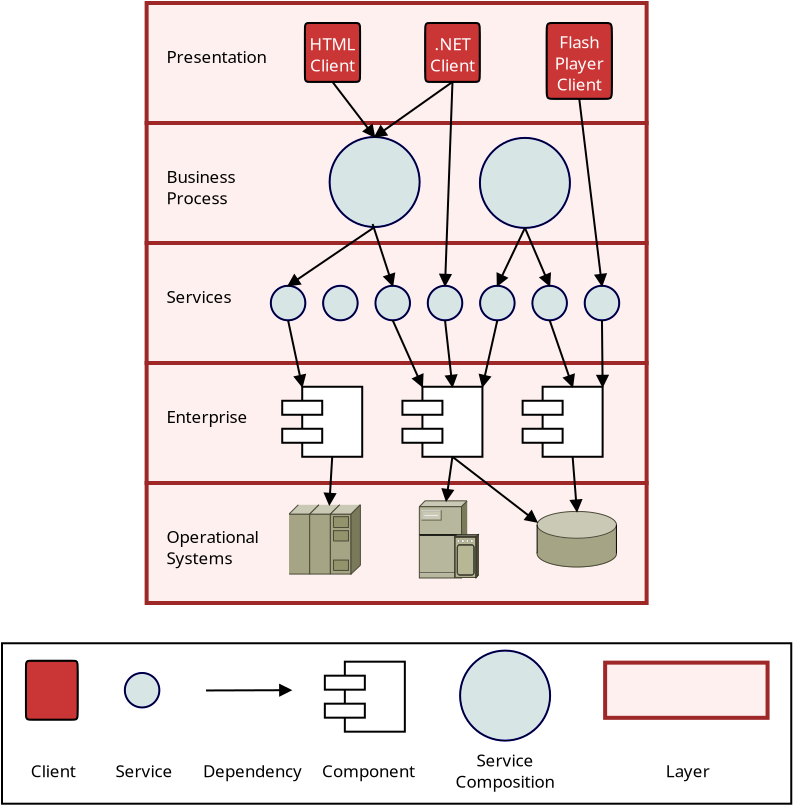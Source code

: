 <?xml version="1.0" encoding="UTF-8"?>
<dia:diagram xmlns:dia="http://www.lysator.liu.se/~alla/dia/">
  <dia:layer name="Φόντος" visible="true" active="true">
    <dia:group>
      <dia:object type="UML - Component" version="0" id="O0">
        <dia:attribute name="obj_pos">
          <dia:point val="12.565,34.934"/>
        </dia:attribute>
        <dia:attribute name="obj_bb">
          <dia:rectangle val="12.515,34.884;16.615,38.484"/>
        </dia:attribute>
        <dia:attribute name="meta">
          <dia:composite type="dict"/>
        </dia:attribute>
        <dia:attribute name="elem_corner">
          <dia:point val="12.565,34.934"/>
        </dia:attribute>
        <dia:attribute name="elem_width">
          <dia:real val="4"/>
        </dia:attribute>
        <dia:attribute name="elem_height">
          <dia:real val="3.5"/>
        </dia:attribute>
        <dia:attribute name="line_colour">
          <dia:color val="#000000"/>
        </dia:attribute>
        <dia:attribute name="fill_colour">
          <dia:color val="#ffffff"/>
        </dia:attribute>
        <dia:attribute name="stereotype">
          <dia:string>##</dia:string>
        </dia:attribute>
        <dia:attribute name="text">
          <dia:composite type="text">
            <dia:attribute name="string">
              <dia:string>##</dia:string>
            </dia:attribute>
            <dia:attribute name="font">
              <dia:font family="sans" style="0" name="Helvetica"/>
            </dia:attribute>
            <dia:attribute name="height">
              <dia:real val="0.8"/>
            </dia:attribute>
            <dia:attribute name="pos">
              <dia:point val="14.965,36.274"/>
            </dia:attribute>
            <dia:attribute name="color">
              <dia:color val="#000000"/>
            </dia:attribute>
            <dia:attribute name="alignment">
              <dia:enum val="0"/>
            </dia:attribute>
          </dia:composite>
        </dia:attribute>
      </dia:object>
      <dia:object type="Standard - Text" version="1" id="O1">
        <dia:attribute name="obj_pos">
          <dia:point val="12.424,40.706"/>
        </dia:attribute>
        <dia:attribute name="obj_bb">
          <dia:rectangle val="12.424,39.858;16.706,40.881"/>
        </dia:attribute>
        <dia:attribute name="text">
          <dia:composite type="text">
            <dia:attribute name="string">
              <dia:string>#Component#</dia:string>
            </dia:attribute>
            <dia:attribute name="font">
              <dia:font family="sans" style="0" name="Helvetica"/>
            </dia:attribute>
            <dia:attribute name="height">
              <dia:real val="1.058"/>
            </dia:attribute>
            <dia:attribute name="pos">
              <dia:point val="12.424,40.706"/>
            </dia:attribute>
            <dia:attribute name="color">
              <dia:color val="#000000"/>
            </dia:attribute>
            <dia:attribute name="alignment">
              <dia:enum val="0"/>
            </dia:attribute>
          </dia:composite>
        </dia:attribute>
        <dia:attribute name="valign">
          <dia:enum val="3"/>
        </dia:attribute>
      </dia:object>
      <dia:object type="BPMN - Task" version="1" id="O2">
        <dia:attribute name="obj_pos">
          <dia:point val="-2.38,34.888"/>
        </dia:attribute>
        <dia:attribute name="obj_bb">
          <dia:rectangle val="-2.43,34.838;0.256,37.884"/>
        </dia:attribute>
        <dia:attribute name="meta">
          <dia:composite type="dict"/>
        </dia:attribute>
        <dia:attribute name="elem_corner">
          <dia:point val="-2.38,34.888"/>
        </dia:attribute>
        <dia:attribute name="elem_width">
          <dia:real val="2.586"/>
        </dia:attribute>
        <dia:attribute name="elem_height">
          <dia:real val="2.945"/>
        </dia:attribute>
        <dia:attribute name="line_width">
          <dia:real val="0.1"/>
        </dia:attribute>
        <dia:attribute name="line_colour">
          <dia:color val="#000000"/>
        </dia:attribute>
        <dia:attribute name="fill_colour">
          <dia:color val="#ca3535"/>
        </dia:attribute>
        <dia:attribute name="show_background">
          <dia:boolean val="true"/>
        </dia:attribute>
        <dia:attribute name="line_style">
          <dia:enum val="0"/>
          <dia:real val="1"/>
        </dia:attribute>
        <dia:attribute name="padding">
          <dia:real val="0.1"/>
        </dia:attribute>
        <dia:attribute name="text">
          <dia:composite type="text">
            <dia:attribute name="string">
              <dia:string>##</dia:string>
            </dia:attribute>
            <dia:attribute name="font">
              <dia:font family="sans" style="0" name="Helvetica"/>
            </dia:attribute>
            <dia:attribute name="height">
              <dia:real val="1.058"/>
            </dia:attribute>
            <dia:attribute name="pos">
              <dia:point val="-1.087,36.692"/>
            </dia:attribute>
            <dia:attribute name="color">
              <dia:color val="#ffffff"/>
            </dia:attribute>
            <dia:attribute name="alignment">
              <dia:enum val="1"/>
            </dia:attribute>
          </dia:composite>
        </dia:attribute>
        <dia:attribute name="flip_horizontal">
          <dia:boolean val="false"/>
        </dia:attribute>
        <dia:attribute name="flip_vertical">
          <dia:boolean val="false"/>
        </dia:attribute>
        <dia:attribute name="subscale">
          <dia:real val="1"/>
        </dia:attribute>
      </dia:object>
      <dia:object type="Standard - Text" version="1" id="O3">
        <dia:attribute name="obj_pos">
          <dia:point val="-2.135,40.706"/>
        </dia:attribute>
        <dia:attribute name="obj_bb">
          <dia:rectangle val="-2.135,39.858;-0.04,40.881"/>
        </dia:attribute>
        <dia:attribute name="text">
          <dia:composite type="text">
            <dia:attribute name="string">
              <dia:string>#Client#</dia:string>
            </dia:attribute>
            <dia:attribute name="font">
              <dia:font family="sans" style="0" name="Helvetica"/>
            </dia:attribute>
            <dia:attribute name="height">
              <dia:real val="1.058"/>
            </dia:attribute>
            <dia:attribute name="pos">
              <dia:point val="-2.135,40.706"/>
            </dia:attribute>
            <dia:attribute name="color">
              <dia:color val="#000000"/>
            </dia:attribute>
            <dia:attribute name="alignment">
              <dia:enum val="0"/>
            </dia:attribute>
          </dia:composite>
        </dia:attribute>
        <dia:attribute name="valign">
          <dia:enum val="3"/>
        </dia:attribute>
      </dia:object>
      <dia:object type="BPMN - Start-Event" version="1" id="O4">
        <dia:attribute name="obj_pos">
          <dia:point val="2.566,35.498"/>
        </dia:attribute>
        <dia:attribute name="obj_bb">
          <dia:rectangle val="2.516,35.448;4.341,37.273"/>
        </dia:attribute>
        <dia:attribute name="meta">
          <dia:composite type="dict"/>
        </dia:attribute>
        <dia:attribute name="elem_corner">
          <dia:point val="2.566,35.498"/>
        </dia:attribute>
        <dia:attribute name="elem_width">
          <dia:real val="1.725"/>
        </dia:attribute>
        <dia:attribute name="elem_height">
          <dia:real val="1.725"/>
        </dia:attribute>
        <dia:attribute name="line_width">
          <dia:real val="0.1"/>
        </dia:attribute>
        <dia:attribute name="line_colour">
          <dia:color val="#000099"/>
        </dia:attribute>
        <dia:attribute name="fill_colour">
          <dia:color val="#d8e5e5"/>
        </dia:attribute>
        <dia:attribute name="show_background">
          <dia:boolean val="true"/>
        </dia:attribute>
        <dia:attribute name="line_style">
          <dia:enum val="0"/>
          <dia:real val="1"/>
        </dia:attribute>
        <dia:attribute name="flip_horizontal">
          <dia:boolean val="false"/>
        </dia:attribute>
        <dia:attribute name="flip_vertical">
          <dia:boolean val="false"/>
        </dia:attribute>
        <dia:attribute name="subscale">
          <dia:real val="1"/>
        </dia:attribute>
      </dia:object>
      <dia:object type="Standard - Text" version="1" id="O5">
        <dia:attribute name="obj_pos">
          <dia:point val="2.092,40.706"/>
        </dia:attribute>
        <dia:attribute name="obj_bb">
          <dia:rectangle val="2.092,39.858;4.764,40.881"/>
        </dia:attribute>
        <dia:attribute name="text">
          <dia:composite type="text">
            <dia:attribute name="string">
              <dia:string>#Service#</dia:string>
            </dia:attribute>
            <dia:attribute name="font">
              <dia:font family="sans" style="0" name="Helvetica"/>
            </dia:attribute>
            <dia:attribute name="height">
              <dia:real val="1.058"/>
            </dia:attribute>
            <dia:attribute name="pos">
              <dia:point val="2.092,40.706"/>
            </dia:attribute>
            <dia:attribute name="color">
              <dia:color val="#000000"/>
            </dia:attribute>
            <dia:attribute name="alignment">
              <dia:enum val="0"/>
            </dia:attribute>
          </dia:composite>
        </dia:attribute>
        <dia:attribute name="valign">
          <dia:enum val="3"/>
        </dia:attribute>
      </dia:object>
      <dia:object type="Standard - Line" version="0" id="O6">
        <dia:attribute name="obj_pos">
          <dia:point val="6.625,36.373"/>
        </dia:attribute>
        <dia:attribute name="obj_bb">
          <dia:rectangle val="6.575,36.03;10.99,36.692"/>
        </dia:attribute>
        <dia:attribute name="conn_endpoints">
          <dia:point val="6.625,36.373"/>
          <dia:point val="10.879,36.359"/>
        </dia:attribute>
        <dia:attribute name="numcp">
          <dia:int val="1"/>
        </dia:attribute>
        <dia:attribute name="end_arrow">
          <dia:enum val="3"/>
        </dia:attribute>
        <dia:attribute name="end_arrow_length">
          <dia:real val="0.5"/>
        </dia:attribute>
        <dia:attribute name="end_arrow_width">
          <dia:real val="0.5"/>
        </dia:attribute>
      </dia:object>
      <dia:object type="Standard - Text" version="1" id="O7">
        <dia:attribute name="obj_pos">
          <dia:point val="6.469,40.706"/>
        </dia:attribute>
        <dia:attribute name="obj_bb">
          <dia:rectangle val="6.469,39.858;11.071,40.881"/>
        </dia:attribute>
        <dia:attribute name="text">
          <dia:composite type="text">
            <dia:attribute name="string">
              <dia:string>#Dependency#</dia:string>
            </dia:attribute>
            <dia:attribute name="font">
              <dia:font family="sans" style="0" name="Helvetica"/>
            </dia:attribute>
            <dia:attribute name="height">
              <dia:real val="1.058"/>
            </dia:attribute>
            <dia:attribute name="pos">
              <dia:point val="6.469,40.706"/>
            </dia:attribute>
            <dia:attribute name="color">
              <dia:color val="#000000"/>
            </dia:attribute>
            <dia:attribute name="alignment">
              <dia:enum val="0"/>
            </dia:attribute>
          </dia:composite>
        </dia:attribute>
        <dia:attribute name="valign">
          <dia:enum val="3"/>
        </dia:attribute>
      </dia:object>
      <dia:object type="Standard - Box" version="0" id="O8">
        <dia:attribute name="obj_pos">
          <dia:point val="26.58,34.982"/>
        </dia:attribute>
        <dia:attribute name="obj_bb">
          <dia:rectangle val="26.48,34.882;34.801,37.84"/>
        </dia:attribute>
        <dia:attribute name="elem_corner">
          <dia:point val="26.58,34.982"/>
        </dia:attribute>
        <dia:attribute name="elem_width">
          <dia:real val="8.121"/>
        </dia:attribute>
        <dia:attribute name="elem_height">
          <dia:real val="2.759"/>
        </dia:attribute>
        <dia:attribute name="border_width">
          <dia:real val="0.2"/>
        </dia:attribute>
        <dia:attribute name="border_color">
          <dia:color val="#9e2727"/>
        </dia:attribute>
        <dia:attribute name="inner_color">
          <dia:color val="#fff0f0"/>
        </dia:attribute>
        <dia:attribute name="show_background">
          <dia:boolean val="true"/>
        </dia:attribute>
      </dia:object>
      <dia:object type="Standard - Text" version="1" id="O9">
        <dia:attribute name="obj_pos">
          <dia:point val="29.608,40.706"/>
        </dia:attribute>
        <dia:attribute name="obj_bb">
          <dia:rectangle val="29.608,39.858;31.648,40.881"/>
        </dia:attribute>
        <dia:attribute name="text">
          <dia:composite type="text">
            <dia:attribute name="string">
              <dia:string>#Layer#</dia:string>
            </dia:attribute>
            <dia:attribute name="font">
              <dia:font family="sans" style="0" name="Helvetica"/>
            </dia:attribute>
            <dia:attribute name="height">
              <dia:real val="1.058"/>
            </dia:attribute>
            <dia:attribute name="pos">
              <dia:point val="29.608,40.706"/>
            </dia:attribute>
            <dia:attribute name="color">
              <dia:color val="#000000"/>
            </dia:attribute>
            <dia:attribute name="alignment">
              <dia:enum val="0"/>
            </dia:attribute>
          </dia:composite>
        </dia:attribute>
        <dia:attribute name="valign">
          <dia:enum val="3"/>
        </dia:attribute>
      </dia:object>
      <dia:object type="BPMN - Start-Event" version="1" id="O10">
        <dia:attribute name="obj_pos">
          <dia:point val="19.328,34.38"/>
        </dia:attribute>
        <dia:attribute name="obj_bb">
          <dia:rectangle val="19.278,34.33;23.878,38.93"/>
        </dia:attribute>
        <dia:attribute name="meta">
          <dia:composite type="dict"/>
        </dia:attribute>
        <dia:attribute name="elem_corner">
          <dia:point val="19.328,34.38"/>
        </dia:attribute>
        <dia:attribute name="elem_width">
          <dia:real val="4.5"/>
        </dia:attribute>
        <dia:attribute name="elem_height">
          <dia:real val="4.5"/>
        </dia:attribute>
        <dia:attribute name="line_width">
          <dia:real val="0.1"/>
        </dia:attribute>
        <dia:attribute name="line_colour">
          <dia:color val="#000099"/>
        </dia:attribute>
        <dia:attribute name="fill_colour">
          <dia:color val="#d8e5e5"/>
        </dia:attribute>
        <dia:attribute name="show_background">
          <dia:boolean val="true"/>
        </dia:attribute>
        <dia:attribute name="line_style">
          <dia:enum val="0"/>
          <dia:real val="1"/>
        </dia:attribute>
        <dia:attribute name="flip_horizontal">
          <dia:boolean val="false"/>
        </dia:attribute>
        <dia:attribute name="flip_vertical">
          <dia:boolean val="false"/>
        </dia:attribute>
        <dia:attribute name="subscale">
          <dia:real val="1"/>
        </dia:attribute>
      </dia:object>
      <dia:object type="Standard - Text" version="1" id="O11">
        <dia:attribute name="obj_pos">
          <dia:point val="21.578,40.176"/>
        </dia:attribute>
        <dia:attribute name="obj_bb">
          <dia:rectangle val="19.284,39.329;23.871,41.41"/>
        </dia:attribute>
        <dia:attribute name="text">
          <dia:composite type="text">
            <dia:attribute name="string">
              <dia:string>#Service
Composition#</dia:string>
            </dia:attribute>
            <dia:attribute name="font">
              <dia:font family="sans" style="0" name="Helvetica"/>
            </dia:attribute>
            <dia:attribute name="height">
              <dia:real val="1.058"/>
            </dia:attribute>
            <dia:attribute name="pos">
              <dia:point val="21.578,40.176"/>
            </dia:attribute>
            <dia:attribute name="color">
              <dia:color val="#000000"/>
            </dia:attribute>
            <dia:attribute name="alignment">
              <dia:enum val="1"/>
            </dia:attribute>
          </dia:composite>
        </dia:attribute>
        <dia:attribute name="valign">
          <dia:enum val="3"/>
        </dia:attribute>
      </dia:object>
      <dia:object type="Standard - Box" version="0" id="O12">
        <dia:attribute name="obj_pos">
          <dia:point val="-3.577,34.013"/>
        </dia:attribute>
        <dia:attribute name="obj_bb">
          <dia:rectangle val="-3.627,33.962;35.935,42.084"/>
        </dia:attribute>
        <dia:attribute name="elem_corner">
          <dia:point val="-3.577,34.013"/>
        </dia:attribute>
        <dia:attribute name="elem_width">
          <dia:real val="39.463"/>
        </dia:attribute>
        <dia:attribute name="elem_height">
          <dia:real val="8.022"/>
        </dia:attribute>
        <dia:attribute name="border_width">
          <dia:real val="0.1"/>
        </dia:attribute>
        <dia:attribute name="show_background">
          <dia:boolean val="false"/>
        </dia:attribute>
      </dia:object>
    </dia:group>
    <dia:group>
      <dia:object type="Standard - Box" version="0" id="O13">
        <dia:attribute name="obj_pos">
          <dia:point val="3.654,14"/>
        </dia:attribute>
        <dia:attribute name="obj_bb">
          <dia:rectangle val="3.554,13.9;28.754,20.1"/>
        </dia:attribute>
        <dia:attribute name="elem_corner">
          <dia:point val="3.654,14"/>
        </dia:attribute>
        <dia:attribute name="elem_width">
          <dia:real val="25"/>
        </dia:attribute>
        <dia:attribute name="elem_height">
          <dia:real val="6"/>
        </dia:attribute>
        <dia:attribute name="border_width">
          <dia:real val="0.2"/>
        </dia:attribute>
        <dia:attribute name="border_color">
          <dia:color val="#9e2727"/>
        </dia:attribute>
        <dia:attribute name="inner_color">
          <dia:color val="#fff0f0"/>
        </dia:attribute>
        <dia:attribute name="show_background">
          <dia:boolean val="true"/>
        </dia:attribute>
      </dia:object>
      <dia:object type="Standard - Box" version="0" id="O14">
        <dia:attribute name="obj_pos">
          <dia:point val="3.654,2"/>
        </dia:attribute>
        <dia:attribute name="obj_bb">
          <dia:rectangle val="3.554,1.9;28.754,8.1"/>
        </dia:attribute>
        <dia:attribute name="elem_corner">
          <dia:point val="3.654,2"/>
        </dia:attribute>
        <dia:attribute name="elem_width">
          <dia:real val="25"/>
        </dia:attribute>
        <dia:attribute name="elem_height">
          <dia:real val="6"/>
        </dia:attribute>
        <dia:attribute name="border_width">
          <dia:real val="0.2"/>
        </dia:attribute>
        <dia:attribute name="border_color">
          <dia:color val="#9e2727"/>
        </dia:attribute>
        <dia:attribute name="inner_color">
          <dia:color val="#fff0f0"/>
        </dia:attribute>
        <dia:attribute name="show_background">
          <dia:boolean val="true"/>
        </dia:attribute>
      </dia:object>
      <dia:object type="BPMN - Task" version="1" id="O15">
        <dia:attribute name="obj_pos">
          <dia:point val="11.654,3"/>
        </dia:attribute>
        <dia:attribute name="obj_bb">
          <dia:rectangle val="11.604,2.95;14.29,5.995"/>
        </dia:attribute>
        <dia:attribute name="meta">
          <dia:composite type="dict"/>
        </dia:attribute>
        <dia:attribute name="elem_corner">
          <dia:point val="11.654,3"/>
        </dia:attribute>
        <dia:attribute name="elem_width">
          <dia:real val="2.586"/>
        </dia:attribute>
        <dia:attribute name="elem_height">
          <dia:real val="2.945"/>
        </dia:attribute>
        <dia:attribute name="line_width">
          <dia:real val="0.1"/>
        </dia:attribute>
        <dia:attribute name="line_colour">
          <dia:color val="#000000"/>
        </dia:attribute>
        <dia:attribute name="fill_colour">
          <dia:color val="#ca3535"/>
        </dia:attribute>
        <dia:attribute name="show_background">
          <dia:boolean val="true"/>
        </dia:attribute>
        <dia:attribute name="line_style">
          <dia:enum val="0"/>
          <dia:real val="1"/>
        </dia:attribute>
        <dia:attribute name="padding">
          <dia:real val="0.1"/>
        </dia:attribute>
        <dia:attribute name="text">
          <dia:composite type="text">
            <dia:attribute name="string">
              <dia:string>#HTML
Client#</dia:string>
            </dia:attribute>
            <dia:attribute name="font">
              <dia:font family="sans" style="0" name="Helvetica"/>
            </dia:attribute>
            <dia:attribute name="height">
              <dia:real val="1.058"/>
            </dia:attribute>
            <dia:attribute name="pos">
              <dia:point val="12.947,4.274"/>
            </dia:attribute>
            <dia:attribute name="color">
              <dia:color val="#ffffff"/>
            </dia:attribute>
            <dia:attribute name="alignment">
              <dia:enum val="1"/>
            </dia:attribute>
          </dia:composite>
        </dia:attribute>
        <dia:attribute name="flip_horizontal">
          <dia:boolean val="false"/>
        </dia:attribute>
        <dia:attribute name="flip_vertical">
          <dia:boolean val="false"/>
        </dia:attribute>
        <dia:attribute name="subscale">
          <dia:real val="1"/>
        </dia:attribute>
      </dia:object>
      <dia:object type="BPMN - Task" version="1" id="O16">
        <dia:attribute name="obj_pos">
          <dia:point val="17.654,3"/>
        </dia:attribute>
        <dia:attribute name="obj_bb">
          <dia:rectangle val="17.604,2.95;20.29,5.995"/>
        </dia:attribute>
        <dia:attribute name="meta">
          <dia:composite type="dict"/>
        </dia:attribute>
        <dia:attribute name="elem_corner">
          <dia:point val="17.654,3"/>
        </dia:attribute>
        <dia:attribute name="elem_width">
          <dia:real val="2.586"/>
        </dia:attribute>
        <dia:attribute name="elem_height">
          <dia:real val="2.945"/>
        </dia:attribute>
        <dia:attribute name="line_width">
          <dia:real val="0.1"/>
        </dia:attribute>
        <dia:attribute name="line_colour">
          <dia:color val="#000000"/>
        </dia:attribute>
        <dia:attribute name="fill_colour">
          <dia:color val="#ca3535"/>
        </dia:attribute>
        <dia:attribute name="show_background">
          <dia:boolean val="true"/>
        </dia:attribute>
        <dia:attribute name="line_style">
          <dia:enum val="0"/>
          <dia:real val="1"/>
        </dia:attribute>
        <dia:attribute name="padding">
          <dia:real val="0.1"/>
        </dia:attribute>
        <dia:attribute name="text">
          <dia:composite type="text">
            <dia:attribute name="string">
              <dia:string>#.NET
Client#</dia:string>
            </dia:attribute>
            <dia:attribute name="font">
              <dia:font family="sans" style="0" name="Helvetica"/>
            </dia:attribute>
            <dia:attribute name="height">
              <dia:real val="1.058"/>
            </dia:attribute>
            <dia:attribute name="pos">
              <dia:point val="18.947,4.274"/>
            </dia:attribute>
            <dia:attribute name="color">
              <dia:color val="#ffffff"/>
            </dia:attribute>
            <dia:attribute name="alignment">
              <dia:enum val="1"/>
            </dia:attribute>
          </dia:composite>
        </dia:attribute>
        <dia:attribute name="flip_horizontal">
          <dia:boolean val="false"/>
        </dia:attribute>
        <dia:attribute name="flip_vertical">
          <dia:boolean val="false"/>
        </dia:attribute>
        <dia:attribute name="subscale">
          <dia:real val="1"/>
        </dia:attribute>
      </dia:object>
      <dia:object type="BPMN - Task" version="1" id="O17">
        <dia:attribute name="obj_pos">
          <dia:point val="23.654,3"/>
        </dia:attribute>
        <dia:attribute name="obj_bb">
          <dia:rectangle val="23.604,2.95;26.968,6.841"/>
        </dia:attribute>
        <dia:attribute name="meta">
          <dia:composite type="dict"/>
        </dia:attribute>
        <dia:attribute name="elem_corner">
          <dia:point val="23.654,3"/>
        </dia:attribute>
        <dia:attribute name="elem_width">
          <dia:real val="3.263"/>
        </dia:attribute>
        <dia:attribute name="elem_height">
          <dia:real val="3.791"/>
        </dia:attribute>
        <dia:attribute name="line_width">
          <dia:real val="0.1"/>
        </dia:attribute>
        <dia:attribute name="line_colour">
          <dia:color val="#000000"/>
        </dia:attribute>
        <dia:attribute name="fill_colour">
          <dia:color val="#ca3535"/>
        </dia:attribute>
        <dia:attribute name="show_background">
          <dia:boolean val="true"/>
        </dia:attribute>
        <dia:attribute name="line_style">
          <dia:enum val="0"/>
          <dia:real val="1"/>
        </dia:attribute>
        <dia:attribute name="padding">
          <dia:real val="0.1"/>
        </dia:attribute>
        <dia:attribute name="text">
          <dia:composite type="text">
            <dia:attribute name="string">
              <dia:string>#Flash
Player
Client#</dia:string>
            </dia:attribute>
            <dia:attribute name="font">
              <dia:font family="sans" style="0" name="Helvetica"/>
            </dia:attribute>
            <dia:attribute name="height">
              <dia:real val="1.058"/>
            </dia:attribute>
            <dia:attribute name="pos">
              <dia:point val="25.286,4.168"/>
            </dia:attribute>
            <dia:attribute name="color">
              <dia:color val="#ffffff"/>
            </dia:attribute>
            <dia:attribute name="alignment">
              <dia:enum val="1"/>
            </dia:attribute>
          </dia:composite>
        </dia:attribute>
        <dia:attribute name="flip_horizontal">
          <dia:boolean val="false"/>
        </dia:attribute>
        <dia:attribute name="flip_vertical">
          <dia:boolean val="false"/>
        </dia:attribute>
        <dia:attribute name="subscale">
          <dia:real val="1"/>
        </dia:attribute>
      </dia:object>
      <dia:object type="Standard - Text" version="1" id="O18">
        <dia:attribute name="obj_pos">
          <dia:point val="4.654,5"/>
        </dia:attribute>
        <dia:attribute name="obj_bb">
          <dia:rectangle val="4.654,4.152;9.302,5.175"/>
        </dia:attribute>
        <dia:attribute name="text">
          <dia:composite type="text">
            <dia:attribute name="string">
              <dia:string>#Presentation#</dia:string>
            </dia:attribute>
            <dia:attribute name="font">
              <dia:font family="sans" style="0" name="Helvetica"/>
            </dia:attribute>
            <dia:attribute name="height">
              <dia:real val="1.058"/>
            </dia:attribute>
            <dia:attribute name="pos">
              <dia:point val="4.654,5"/>
            </dia:attribute>
            <dia:attribute name="color">
              <dia:color val="#000000"/>
            </dia:attribute>
            <dia:attribute name="alignment">
              <dia:enum val="0"/>
            </dia:attribute>
          </dia:composite>
        </dia:attribute>
        <dia:attribute name="valign">
          <dia:enum val="3"/>
        </dia:attribute>
      </dia:object>
      <dia:object type="Standard - Box" version="0" id="O19">
        <dia:attribute name="obj_pos">
          <dia:point val="3.654,8"/>
        </dia:attribute>
        <dia:attribute name="obj_bb">
          <dia:rectangle val="3.554,7.9;28.754,14.1"/>
        </dia:attribute>
        <dia:attribute name="elem_corner">
          <dia:point val="3.654,8"/>
        </dia:attribute>
        <dia:attribute name="elem_width">
          <dia:real val="25"/>
        </dia:attribute>
        <dia:attribute name="elem_height">
          <dia:real val="6"/>
        </dia:attribute>
        <dia:attribute name="border_width">
          <dia:real val="0.2"/>
        </dia:attribute>
        <dia:attribute name="border_color">
          <dia:color val="#9e2727"/>
        </dia:attribute>
        <dia:attribute name="inner_color">
          <dia:color val="#fff0f0"/>
        </dia:attribute>
        <dia:attribute name="show_background">
          <dia:boolean val="true"/>
        </dia:attribute>
      </dia:object>
      <dia:object type="Standard - Text" version="1" id="O20">
        <dia:attribute name="obj_pos">
          <dia:point val="4.654,11"/>
        </dia:attribute>
        <dia:attribute name="obj_bb">
          <dia:rectangle val="4.654,10.152;7.869,12.233"/>
        </dia:attribute>
        <dia:attribute name="text">
          <dia:composite type="text">
            <dia:attribute name="string">
              <dia:string>#Business
Process#</dia:string>
            </dia:attribute>
            <dia:attribute name="font">
              <dia:font family="sans" style="0" name="Helvetica"/>
            </dia:attribute>
            <dia:attribute name="height">
              <dia:real val="1.058"/>
            </dia:attribute>
            <dia:attribute name="pos">
              <dia:point val="4.654,11"/>
            </dia:attribute>
            <dia:attribute name="color">
              <dia:color val="#000000"/>
            </dia:attribute>
            <dia:attribute name="alignment">
              <dia:enum val="0"/>
            </dia:attribute>
          </dia:composite>
        </dia:attribute>
        <dia:attribute name="valign">
          <dia:enum val="3"/>
        </dia:attribute>
      </dia:object>
      <dia:object type="Standard - Text" version="1" id="O21">
        <dia:attribute name="obj_pos">
          <dia:point val="4.654,17"/>
        </dia:attribute>
        <dia:attribute name="obj_bb">
          <dia:rectangle val="4.654,16.152;7.704,17.175"/>
        </dia:attribute>
        <dia:attribute name="text">
          <dia:composite type="text">
            <dia:attribute name="string">
              <dia:string>#Services#</dia:string>
            </dia:attribute>
            <dia:attribute name="font">
              <dia:font family="sans" style="0" name="Helvetica"/>
            </dia:attribute>
            <dia:attribute name="height">
              <dia:real val="1.058"/>
            </dia:attribute>
            <dia:attribute name="pos">
              <dia:point val="4.654,17"/>
            </dia:attribute>
            <dia:attribute name="color">
              <dia:color val="#000000"/>
            </dia:attribute>
            <dia:attribute name="alignment">
              <dia:enum val="0"/>
            </dia:attribute>
          </dia:composite>
        </dia:attribute>
        <dia:attribute name="valign">
          <dia:enum val="3"/>
        </dia:attribute>
      </dia:object>
      <dia:object type="Standard - Box" version="0" id="O22">
        <dia:attribute name="obj_pos">
          <dia:point val="3.654,20"/>
        </dia:attribute>
        <dia:attribute name="obj_bb">
          <dia:rectangle val="3.554,19.9;28.754,26.1"/>
        </dia:attribute>
        <dia:attribute name="elem_corner">
          <dia:point val="3.654,20"/>
        </dia:attribute>
        <dia:attribute name="elem_width">
          <dia:real val="25"/>
        </dia:attribute>
        <dia:attribute name="elem_height">
          <dia:real val="6"/>
        </dia:attribute>
        <dia:attribute name="border_width">
          <dia:real val="0.2"/>
        </dia:attribute>
        <dia:attribute name="border_color">
          <dia:color val="#9e2727"/>
        </dia:attribute>
        <dia:attribute name="inner_color">
          <dia:color val="#fff0f0"/>
        </dia:attribute>
        <dia:attribute name="show_background">
          <dia:boolean val="true"/>
        </dia:attribute>
      </dia:object>
      <dia:object type="Standard - Text" version="1" id="O23">
        <dia:attribute name="obj_pos">
          <dia:point val="4.654,23"/>
        </dia:attribute>
        <dia:attribute name="obj_bb">
          <dia:rectangle val="4.654,22.152;8.422,23.175"/>
        </dia:attribute>
        <dia:attribute name="text">
          <dia:composite type="text">
            <dia:attribute name="string">
              <dia:string>#Enterprise#</dia:string>
            </dia:attribute>
            <dia:attribute name="font">
              <dia:font family="sans" style="0" name="Helvetica"/>
            </dia:attribute>
            <dia:attribute name="height">
              <dia:real val="1.058"/>
            </dia:attribute>
            <dia:attribute name="pos">
              <dia:point val="4.654,23"/>
            </dia:attribute>
            <dia:attribute name="color">
              <dia:color val="#000000"/>
            </dia:attribute>
            <dia:attribute name="alignment">
              <dia:enum val="0"/>
            </dia:attribute>
          </dia:composite>
        </dia:attribute>
        <dia:attribute name="valign">
          <dia:enum val="3"/>
        </dia:attribute>
      </dia:object>
      <dia:object type="Standard - Box" version="0" id="O24">
        <dia:attribute name="obj_pos">
          <dia:point val="3.654,26"/>
        </dia:attribute>
        <dia:attribute name="obj_bb">
          <dia:rectangle val="3.554,25.9;28.754,32.1"/>
        </dia:attribute>
        <dia:attribute name="elem_corner">
          <dia:point val="3.654,26"/>
        </dia:attribute>
        <dia:attribute name="elem_width">
          <dia:real val="25"/>
        </dia:attribute>
        <dia:attribute name="elem_height">
          <dia:real val="6"/>
        </dia:attribute>
        <dia:attribute name="border_width">
          <dia:real val="0.2"/>
        </dia:attribute>
        <dia:attribute name="border_color">
          <dia:color val="#9e2727"/>
        </dia:attribute>
        <dia:attribute name="inner_color">
          <dia:color val="#fff0f0"/>
        </dia:attribute>
        <dia:attribute name="show_background">
          <dia:boolean val="true"/>
        </dia:attribute>
      </dia:object>
      <dia:object type="Standard - Text" version="1" id="O25">
        <dia:attribute name="obj_pos">
          <dia:point val="4.654,29"/>
        </dia:attribute>
        <dia:attribute name="obj_bb">
          <dia:rectangle val="4.654,28.152;8.962,30.233"/>
        </dia:attribute>
        <dia:attribute name="text">
          <dia:composite type="text">
            <dia:attribute name="string">
              <dia:string>#Operational
Systems#</dia:string>
            </dia:attribute>
            <dia:attribute name="font">
              <dia:font family="sans" style="0" name="Helvetica"/>
            </dia:attribute>
            <dia:attribute name="height">
              <dia:real val="1.058"/>
            </dia:attribute>
            <dia:attribute name="pos">
              <dia:point val="4.654,29"/>
            </dia:attribute>
            <dia:attribute name="color">
              <dia:color val="#000000"/>
            </dia:attribute>
            <dia:attribute name="alignment">
              <dia:enum val="0"/>
            </dia:attribute>
          </dia:composite>
        </dia:attribute>
        <dia:attribute name="valign">
          <dia:enum val="3"/>
        </dia:attribute>
      </dia:object>
      <dia:object type="BPMN - Start-Event" version="1" id="O26">
        <dia:attribute name="obj_pos">
          <dia:point val="12.804,8.7"/>
        </dia:attribute>
        <dia:attribute name="obj_bb">
          <dia:rectangle val="12.754,8.65;17.354,13.25"/>
        </dia:attribute>
        <dia:attribute name="meta">
          <dia:composite type="dict"/>
        </dia:attribute>
        <dia:attribute name="elem_corner">
          <dia:point val="12.804,8.7"/>
        </dia:attribute>
        <dia:attribute name="elem_width">
          <dia:real val="4.5"/>
        </dia:attribute>
        <dia:attribute name="elem_height">
          <dia:real val="4.5"/>
        </dia:attribute>
        <dia:attribute name="line_width">
          <dia:real val="0.1"/>
        </dia:attribute>
        <dia:attribute name="line_colour">
          <dia:color val="#000099"/>
        </dia:attribute>
        <dia:attribute name="fill_colour">
          <dia:color val="#d8e5e5"/>
        </dia:attribute>
        <dia:attribute name="show_background">
          <dia:boolean val="true"/>
        </dia:attribute>
        <dia:attribute name="line_style">
          <dia:enum val="0"/>
          <dia:real val="1"/>
        </dia:attribute>
        <dia:attribute name="flip_horizontal">
          <dia:boolean val="false"/>
        </dia:attribute>
        <dia:attribute name="flip_vertical">
          <dia:boolean val="false"/>
        </dia:attribute>
        <dia:attribute name="subscale">
          <dia:real val="1"/>
        </dia:attribute>
      </dia:object>
      <dia:object type="BPMN - Start-Event" version="1" id="O27">
        <dia:attribute name="obj_pos">
          <dia:point val="20.319,8.745"/>
        </dia:attribute>
        <dia:attribute name="obj_bb">
          <dia:rectangle val="20.269,8.695;24.869,13.295"/>
        </dia:attribute>
        <dia:attribute name="meta">
          <dia:composite type="dict"/>
        </dia:attribute>
        <dia:attribute name="elem_corner">
          <dia:point val="20.319,8.745"/>
        </dia:attribute>
        <dia:attribute name="elem_width">
          <dia:real val="4.5"/>
        </dia:attribute>
        <dia:attribute name="elem_height">
          <dia:real val="4.5"/>
        </dia:attribute>
        <dia:attribute name="line_width">
          <dia:real val="0.1"/>
        </dia:attribute>
        <dia:attribute name="line_colour">
          <dia:color val="#000099"/>
        </dia:attribute>
        <dia:attribute name="fill_colour">
          <dia:color val="#d8e5e5"/>
        </dia:attribute>
        <dia:attribute name="show_background">
          <dia:boolean val="true"/>
        </dia:attribute>
        <dia:attribute name="line_style">
          <dia:enum val="0"/>
          <dia:real val="1"/>
        </dia:attribute>
        <dia:attribute name="flip_horizontal">
          <dia:boolean val="false"/>
        </dia:attribute>
        <dia:attribute name="flip_vertical">
          <dia:boolean val="false"/>
        </dia:attribute>
        <dia:attribute name="subscale">
          <dia:real val="1"/>
        </dia:attribute>
      </dia:object>
      <dia:object type="BPMN - Start-Event" version="1" id="O28">
        <dia:attribute name="obj_pos">
          <dia:point val="12.48,16.14"/>
        </dia:attribute>
        <dia:attribute name="obj_bb">
          <dia:rectangle val="12.431,16.09;14.255,17.915"/>
        </dia:attribute>
        <dia:attribute name="meta">
          <dia:composite type="dict"/>
        </dia:attribute>
        <dia:attribute name="elem_corner">
          <dia:point val="12.48,16.14"/>
        </dia:attribute>
        <dia:attribute name="elem_width">
          <dia:real val="1.725"/>
        </dia:attribute>
        <dia:attribute name="elem_height">
          <dia:real val="1.725"/>
        </dia:attribute>
        <dia:attribute name="line_width">
          <dia:real val="0.1"/>
        </dia:attribute>
        <dia:attribute name="line_colour">
          <dia:color val="#000099"/>
        </dia:attribute>
        <dia:attribute name="fill_colour">
          <dia:color val="#d8e5e5"/>
        </dia:attribute>
        <dia:attribute name="show_background">
          <dia:boolean val="true"/>
        </dia:attribute>
        <dia:attribute name="line_style">
          <dia:enum val="0"/>
          <dia:real val="1"/>
        </dia:attribute>
        <dia:attribute name="flip_horizontal">
          <dia:boolean val="false"/>
        </dia:attribute>
        <dia:attribute name="flip_vertical">
          <dia:boolean val="false"/>
        </dia:attribute>
        <dia:attribute name="subscale">
          <dia:real val="1"/>
        </dia:attribute>
      </dia:object>
      <dia:object type="BPMN - Start-Event" version="1" id="O29">
        <dia:attribute name="obj_pos">
          <dia:point val="9.865,16.14"/>
        </dia:attribute>
        <dia:attribute name="obj_bb">
          <dia:rectangle val="9.815,16.09;11.64,17.915"/>
        </dia:attribute>
        <dia:attribute name="meta">
          <dia:composite type="dict"/>
        </dia:attribute>
        <dia:attribute name="elem_corner">
          <dia:point val="9.865,16.14"/>
        </dia:attribute>
        <dia:attribute name="elem_width">
          <dia:real val="1.725"/>
        </dia:attribute>
        <dia:attribute name="elem_height">
          <dia:real val="1.725"/>
        </dia:attribute>
        <dia:attribute name="line_width">
          <dia:real val="0.1"/>
        </dia:attribute>
        <dia:attribute name="line_colour">
          <dia:color val="#000099"/>
        </dia:attribute>
        <dia:attribute name="fill_colour">
          <dia:color val="#d8e5e5"/>
        </dia:attribute>
        <dia:attribute name="show_background">
          <dia:boolean val="true"/>
        </dia:attribute>
        <dia:attribute name="line_style">
          <dia:enum val="0"/>
          <dia:real val="1"/>
        </dia:attribute>
        <dia:attribute name="flip_horizontal">
          <dia:boolean val="false"/>
        </dia:attribute>
        <dia:attribute name="flip_vertical">
          <dia:boolean val="false"/>
        </dia:attribute>
        <dia:attribute name="subscale">
          <dia:real val="1"/>
        </dia:attribute>
      </dia:object>
      <dia:object type="BPMN - Start-Event" version="1" id="O30">
        <dia:attribute name="obj_pos">
          <dia:point val="15.096,16.14"/>
        </dia:attribute>
        <dia:attribute name="obj_bb">
          <dia:rectangle val="15.046,16.09;16.871,17.915"/>
        </dia:attribute>
        <dia:attribute name="meta">
          <dia:composite type="dict"/>
        </dia:attribute>
        <dia:attribute name="elem_corner">
          <dia:point val="15.096,16.14"/>
        </dia:attribute>
        <dia:attribute name="elem_width">
          <dia:real val="1.725"/>
        </dia:attribute>
        <dia:attribute name="elem_height">
          <dia:real val="1.725"/>
        </dia:attribute>
        <dia:attribute name="line_width">
          <dia:real val="0.1"/>
        </dia:attribute>
        <dia:attribute name="line_colour">
          <dia:color val="#000099"/>
        </dia:attribute>
        <dia:attribute name="fill_colour">
          <dia:color val="#d8e5e5"/>
        </dia:attribute>
        <dia:attribute name="show_background">
          <dia:boolean val="true"/>
        </dia:attribute>
        <dia:attribute name="line_style">
          <dia:enum val="0"/>
          <dia:real val="1"/>
        </dia:attribute>
        <dia:attribute name="flip_horizontal">
          <dia:boolean val="false"/>
        </dia:attribute>
        <dia:attribute name="flip_vertical">
          <dia:boolean val="false"/>
        </dia:attribute>
        <dia:attribute name="subscale">
          <dia:real val="1"/>
        </dia:attribute>
      </dia:object>
      <dia:object type="BPMN - Start-Event" version="1" id="O31">
        <dia:attribute name="obj_pos">
          <dia:point val="17.712,16.14"/>
        </dia:attribute>
        <dia:attribute name="obj_bb">
          <dia:rectangle val="17.662,16.09;19.487,17.915"/>
        </dia:attribute>
        <dia:attribute name="meta">
          <dia:composite type="dict"/>
        </dia:attribute>
        <dia:attribute name="elem_corner">
          <dia:point val="17.712,16.14"/>
        </dia:attribute>
        <dia:attribute name="elem_width">
          <dia:real val="1.725"/>
        </dia:attribute>
        <dia:attribute name="elem_height">
          <dia:real val="1.725"/>
        </dia:attribute>
        <dia:attribute name="line_width">
          <dia:real val="0.1"/>
        </dia:attribute>
        <dia:attribute name="line_colour">
          <dia:color val="#000099"/>
        </dia:attribute>
        <dia:attribute name="fill_colour">
          <dia:color val="#d8e5e5"/>
        </dia:attribute>
        <dia:attribute name="show_background">
          <dia:boolean val="true"/>
        </dia:attribute>
        <dia:attribute name="line_style">
          <dia:enum val="0"/>
          <dia:real val="1"/>
        </dia:attribute>
        <dia:attribute name="flip_horizontal">
          <dia:boolean val="false"/>
        </dia:attribute>
        <dia:attribute name="flip_vertical">
          <dia:boolean val="false"/>
        </dia:attribute>
        <dia:attribute name="subscale">
          <dia:real val="1"/>
        </dia:attribute>
      </dia:object>
      <dia:object type="BPMN - Start-Event" version="1" id="O32">
        <dia:attribute name="obj_pos">
          <dia:point val="20.328,16.14"/>
        </dia:attribute>
        <dia:attribute name="obj_bb">
          <dia:rectangle val="20.278,16.09;22.103,17.915"/>
        </dia:attribute>
        <dia:attribute name="meta">
          <dia:composite type="dict"/>
        </dia:attribute>
        <dia:attribute name="elem_corner">
          <dia:point val="20.328,16.14"/>
        </dia:attribute>
        <dia:attribute name="elem_width">
          <dia:real val="1.725"/>
        </dia:attribute>
        <dia:attribute name="elem_height">
          <dia:real val="1.725"/>
        </dia:attribute>
        <dia:attribute name="line_width">
          <dia:real val="0.1"/>
        </dia:attribute>
        <dia:attribute name="line_colour">
          <dia:color val="#000099"/>
        </dia:attribute>
        <dia:attribute name="fill_colour">
          <dia:color val="#d8e5e5"/>
        </dia:attribute>
        <dia:attribute name="show_background">
          <dia:boolean val="true"/>
        </dia:attribute>
        <dia:attribute name="line_style">
          <dia:enum val="0"/>
          <dia:real val="1"/>
        </dia:attribute>
        <dia:attribute name="flip_horizontal">
          <dia:boolean val="false"/>
        </dia:attribute>
        <dia:attribute name="flip_vertical">
          <dia:boolean val="false"/>
        </dia:attribute>
        <dia:attribute name="subscale">
          <dia:real val="1"/>
        </dia:attribute>
      </dia:object>
      <dia:object type="BPMN - Start-Event" version="1" id="O33">
        <dia:attribute name="obj_pos">
          <dia:point val="22.943,16.14"/>
        </dia:attribute>
        <dia:attribute name="obj_bb">
          <dia:rectangle val="22.893,16.09;24.718,17.915"/>
        </dia:attribute>
        <dia:attribute name="meta">
          <dia:composite type="dict"/>
        </dia:attribute>
        <dia:attribute name="elem_corner">
          <dia:point val="22.943,16.14"/>
        </dia:attribute>
        <dia:attribute name="elem_width">
          <dia:real val="1.725"/>
        </dia:attribute>
        <dia:attribute name="elem_height">
          <dia:real val="1.725"/>
        </dia:attribute>
        <dia:attribute name="line_width">
          <dia:real val="0.1"/>
        </dia:attribute>
        <dia:attribute name="line_colour">
          <dia:color val="#000099"/>
        </dia:attribute>
        <dia:attribute name="fill_colour">
          <dia:color val="#d8e5e5"/>
        </dia:attribute>
        <dia:attribute name="show_background">
          <dia:boolean val="true"/>
        </dia:attribute>
        <dia:attribute name="line_style">
          <dia:enum val="0"/>
          <dia:real val="1"/>
        </dia:attribute>
        <dia:attribute name="flip_horizontal">
          <dia:boolean val="false"/>
        </dia:attribute>
        <dia:attribute name="flip_vertical">
          <dia:boolean val="false"/>
        </dia:attribute>
        <dia:attribute name="subscale">
          <dia:real val="1"/>
        </dia:attribute>
      </dia:object>
      <dia:object type="BPMN - Start-Event" version="1" id="O34">
        <dia:attribute name="obj_pos">
          <dia:point val="25.559,16.14"/>
        </dia:attribute>
        <dia:attribute name="obj_bb">
          <dia:rectangle val="25.509,16.09;27.334,17.915"/>
        </dia:attribute>
        <dia:attribute name="meta">
          <dia:composite type="dict"/>
        </dia:attribute>
        <dia:attribute name="elem_corner">
          <dia:point val="25.559,16.14"/>
        </dia:attribute>
        <dia:attribute name="elem_width">
          <dia:real val="1.725"/>
        </dia:attribute>
        <dia:attribute name="elem_height">
          <dia:real val="1.725"/>
        </dia:attribute>
        <dia:attribute name="line_width">
          <dia:real val="0.1"/>
        </dia:attribute>
        <dia:attribute name="line_colour">
          <dia:color val="#000099"/>
        </dia:attribute>
        <dia:attribute name="fill_colour">
          <dia:color val="#d8e5e5"/>
        </dia:attribute>
        <dia:attribute name="show_background">
          <dia:boolean val="true"/>
        </dia:attribute>
        <dia:attribute name="line_style">
          <dia:enum val="0"/>
          <dia:real val="1"/>
        </dia:attribute>
        <dia:attribute name="flip_horizontal">
          <dia:boolean val="false"/>
        </dia:attribute>
        <dia:attribute name="flip_vertical">
          <dia:boolean val="false"/>
        </dia:attribute>
        <dia:attribute name="subscale">
          <dia:real val="1"/>
        </dia:attribute>
      </dia:object>
      <dia:object type="UML - Component" version="0" id="O35">
        <dia:attribute name="obj_pos">
          <dia:point val="22.454,21.188"/>
        </dia:attribute>
        <dia:attribute name="obj_bb">
          <dia:rectangle val="22.404,21.137;26.504,24.738"/>
        </dia:attribute>
        <dia:attribute name="meta">
          <dia:composite type="dict"/>
        </dia:attribute>
        <dia:attribute name="elem_corner">
          <dia:point val="22.454,21.188"/>
        </dia:attribute>
        <dia:attribute name="elem_width">
          <dia:real val="4"/>
        </dia:attribute>
        <dia:attribute name="elem_height">
          <dia:real val="3.5"/>
        </dia:attribute>
        <dia:attribute name="line_colour">
          <dia:color val="#000000"/>
        </dia:attribute>
        <dia:attribute name="fill_colour">
          <dia:color val="#ffffff"/>
        </dia:attribute>
        <dia:attribute name="stereotype">
          <dia:string>##</dia:string>
        </dia:attribute>
        <dia:attribute name="text">
          <dia:composite type="text">
            <dia:attribute name="string">
              <dia:string>##</dia:string>
            </dia:attribute>
            <dia:attribute name="font">
              <dia:font family="sans" style="0" name="Helvetica"/>
            </dia:attribute>
            <dia:attribute name="height">
              <dia:real val="0.8"/>
            </dia:attribute>
            <dia:attribute name="pos">
              <dia:point val="24.854,22.527"/>
            </dia:attribute>
            <dia:attribute name="color">
              <dia:color val="#000000"/>
            </dia:attribute>
            <dia:attribute name="alignment">
              <dia:enum val="0"/>
            </dia:attribute>
          </dia:composite>
        </dia:attribute>
      </dia:object>
      <dia:object type="UML - Component" version="0" id="O36">
        <dia:attribute name="obj_pos">
          <dia:point val="10.434,21.188"/>
        </dia:attribute>
        <dia:attribute name="obj_bb">
          <dia:rectangle val="10.384,21.137;14.484,24.738"/>
        </dia:attribute>
        <dia:attribute name="meta">
          <dia:composite type="dict"/>
        </dia:attribute>
        <dia:attribute name="elem_corner">
          <dia:point val="10.434,21.188"/>
        </dia:attribute>
        <dia:attribute name="elem_width">
          <dia:real val="4"/>
        </dia:attribute>
        <dia:attribute name="elem_height">
          <dia:real val="3.5"/>
        </dia:attribute>
        <dia:attribute name="line_colour">
          <dia:color val="#000000"/>
        </dia:attribute>
        <dia:attribute name="fill_colour">
          <dia:color val="#ffffff"/>
        </dia:attribute>
        <dia:attribute name="stereotype">
          <dia:string>##</dia:string>
        </dia:attribute>
        <dia:attribute name="text">
          <dia:composite type="text">
            <dia:attribute name="string">
              <dia:string>##</dia:string>
            </dia:attribute>
            <dia:attribute name="font">
              <dia:font family="sans" style="0" name="Helvetica"/>
            </dia:attribute>
            <dia:attribute name="height">
              <dia:real val="0.8"/>
            </dia:attribute>
            <dia:attribute name="pos">
              <dia:point val="12.834,22.527"/>
            </dia:attribute>
            <dia:attribute name="color">
              <dia:color val="#000000"/>
            </dia:attribute>
            <dia:attribute name="alignment">
              <dia:enum val="0"/>
            </dia:attribute>
          </dia:composite>
        </dia:attribute>
      </dia:object>
      <dia:object type="UML - Component" version="0" id="O37">
        <dia:attribute name="obj_pos">
          <dia:point val="16.444,21.188"/>
        </dia:attribute>
        <dia:attribute name="obj_bb">
          <dia:rectangle val="16.394,21.137;20.494,24.738"/>
        </dia:attribute>
        <dia:attribute name="meta">
          <dia:composite type="dict"/>
        </dia:attribute>
        <dia:attribute name="elem_corner">
          <dia:point val="16.444,21.188"/>
        </dia:attribute>
        <dia:attribute name="elem_width">
          <dia:real val="4"/>
        </dia:attribute>
        <dia:attribute name="elem_height">
          <dia:real val="3.5"/>
        </dia:attribute>
        <dia:attribute name="line_colour">
          <dia:color val="#000000"/>
        </dia:attribute>
        <dia:attribute name="fill_colour">
          <dia:color val="#ffffff"/>
        </dia:attribute>
        <dia:attribute name="stereotype">
          <dia:string>##</dia:string>
        </dia:attribute>
        <dia:attribute name="text">
          <dia:composite type="text">
            <dia:attribute name="string">
              <dia:string>##</dia:string>
            </dia:attribute>
            <dia:attribute name="font">
              <dia:font family="sans" style="0" name="Helvetica"/>
            </dia:attribute>
            <dia:attribute name="height">
              <dia:real val="0.8"/>
            </dia:attribute>
            <dia:attribute name="pos">
              <dia:point val="18.844,22.527"/>
            </dia:attribute>
            <dia:attribute name="color">
              <dia:color val="#000000"/>
            </dia:attribute>
            <dia:attribute name="alignment">
              <dia:enum val="0"/>
            </dia:attribute>
          </dia:composite>
        </dia:attribute>
      </dia:object>
      <dia:object type="Cisco - Front End Processor" version="1" id="O38">
        <dia:attribute name="obj_pos">
          <dia:point val="10.774,27.089"/>
        </dia:attribute>
        <dia:attribute name="obj_bb">
          <dia:rectangle val="10.771,27.085;14.345,30.556"/>
        </dia:attribute>
        <dia:attribute name="meta">
          <dia:composite type="dict"/>
        </dia:attribute>
        <dia:attribute name="elem_corner">
          <dia:point val="10.774,27.089"/>
        </dia:attribute>
        <dia:attribute name="elem_width">
          <dia:real val="3.567"/>
        </dia:attribute>
        <dia:attribute name="elem_height">
          <dia:real val="3.464"/>
        </dia:attribute>
        <dia:attribute name="line_width">
          <dia:real val="0.1"/>
        </dia:attribute>
        <dia:attribute name="line_colour">
          <dia:color val="#000000"/>
        </dia:attribute>
        <dia:attribute name="fill_colour">
          <dia:color val="#ffffff"/>
        </dia:attribute>
        <dia:attribute name="show_background">
          <dia:boolean val="true"/>
        </dia:attribute>
        <dia:attribute name="line_style">
          <dia:enum val="0"/>
          <dia:real val="1"/>
        </dia:attribute>
        <dia:attribute name="flip_horizontal">
          <dia:boolean val="false"/>
        </dia:attribute>
        <dia:attribute name="flip_vertical">
          <dia:boolean val="false"/>
        </dia:attribute>
        <dia:attribute name="subscale">
          <dia:real val="1"/>
        </dia:attribute>
      </dia:object>
      <dia:object type="Cisco - Relational Database" version="1" id="O39">
        <dia:attribute name="obj_pos">
          <dia:point val="23.179,27.421"/>
        </dia:attribute>
        <dia:attribute name="obj_bb">
          <dia:rectangle val="23.179,27.42;27.169,30.221"/>
        </dia:attribute>
        <dia:attribute name="meta">
          <dia:composite type="dict"/>
        </dia:attribute>
        <dia:attribute name="elem_corner">
          <dia:point val="23.179,27.421"/>
        </dia:attribute>
        <dia:attribute name="elem_width">
          <dia:real val="3.989"/>
        </dia:attribute>
        <dia:attribute name="elem_height">
          <dia:real val="2.8"/>
        </dia:attribute>
        <dia:attribute name="line_width">
          <dia:real val="0.1"/>
        </dia:attribute>
        <dia:attribute name="line_colour">
          <dia:color val="#000000"/>
        </dia:attribute>
        <dia:attribute name="fill_colour">
          <dia:color val="#ffffff"/>
        </dia:attribute>
        <dia:attribute name="show_background">
          <dia:boolean val="true"/>
        </dia:attribute>
        <dia:attribute name="line_style">
          <dia:enum val="0"/>
          <dia:real val="1"/>
        </dia:attribute>
        <dia:attribute name="flip_horizontal">
          <dia:boolean val="false"/>
        </dia:attribute>
        <dia:attribute name="flip_vertical">
          <dia:boolean val="false"/>
        </dia:attribute>
        <dia:attribute name="subscale">
          <dia:real val="1"/>
        </dia:attribute>
      </dia:object>
      <dia:group>
        <dia:object type="Cisco - File Server" version="1" id="O40">
          <dia:attribute name="obj_pos">
            <dia:point val="17.29,26.893"/>
          </dia:attribute>
          <dia:attribute name="obj_bb">
            <dia:rectangle val="17.289,26.891;19.686,30.75"/>
          </dia:attribute>
          <dia:attribute name="meta">
            <dia:composite type="dict"/>
          </dia:attribute>
          <dia:attribute name="elem_corner">
            <dia:point val="17.29,26.893"/>
          </dia:attribute>
          <dia:attribute name="elem_width">
            <dia:real val="2.395"/>
          </dia:attribute>
          <dia:attribute name="elem_height">
            <dia:real val="3.856"/>
          </dia:attribute>
          <dia:attribute name="line_width">
            <dia:real val="0.1"/>
          </dia:attribute>
          <dia:attribute name="line_colour">
            <dia:color val="#000000"/>
          </dia:attribute>
          <dia:attribute name="fill_colour">
            <dia:color val="#ffffff"/>
          </dia:attribute>
          <dia:attribute name="show_background">
            <dia:boolean val="true"/>
          </dia:attribute>
          <dia:attribute name="line_style">
            <dia:enum val="0"/>
            <dia:real val="1"/>
          </dia:attribute>
          <dia:attribute name="flip_horizontal">
            <dia:boolean val="false"/>
          </dia:attribute>
          <dia:attribute name="flip_vertical">
            <dia:boolean val="false"/>
          </dia:attribute>
          <dia:attribute name="subscale">
            <dia:real val="1"/>
          </dia:attribute>
        </dia:object>
        <dia:object type="Cisco - Wireless" version="1" id="O41">
          <dia:attribute name="obj_pos">
            <dia:point val="19.064,28.593"/>
          </dia:attribute>
          <dia:attribute name="obj_bb">
            <dia:rectangle val="19.053,28.588;20.235,30.737"/>
          </dia:attribute>
          <dia:attribute name="meta">
            <dia:composite type="dict"/>
          </dia:attribute>
          <dia:attribute name="elem_corner">
            <dia:point val="19.064,28.593"/>
          </dia:attribute>
          <dia:attribute name="elem_width">
            <dia:real val="1.166"/>
          </dia:attribute>
          <dia:attribute name="elem_height">
            <dia:real val="2.131"/>
          </dia:attribute>
          <dia:attribute name="line_width">
            <dia:real val="0.1"/>
          </dia:attribute>
          <dia:attribute name="line_colour">
            <dia:color val="#000000"/>
          </dia:attribute>
          <dia:attribute name="fill_colour">
            <dia:color val="#ffffff"/>
          </dia:attribute>
          <dia:attribute name="show_background">
            <dia:boolean val="true"/>
          </dia:attribute>
          <dia:attribute name="line_style">
            <dia:enum val="0"/>
            <dia:real val="1"/>
          </dia:attribute>
          <dia:attribute name="flip_horizontal">
            <dia:boolean val="false"/>
          </dia:attribute>
          <dia:attribute name="flip_vertical">
            <dia:boolean val="false"/>
          </dia:attribute>
          <dia:attribute name="subscale">
            <dia:real val="1"/>
          </dia:attribute>
        </dia:object>
      </dia:group>
      <dia:object type="Standard - Line" version="0" id="O42">
        <dia:attribute name="obj_pos">
          <dia:point val="12.947,5.945"/>
        </dia:attribute>
        <dia:attribute name="obj_bb">
          <dia:rectangle val="12.877,5.875;15.124,8.789"/>
        </dia:attribute>
        <dia:attribute name="conn_endpoints">
          <dia:point val="12.947,5.945"/>
          <dia:point val="15.054,8.7"/>
        </dia:attribute>
        <dia:attribute name="numcp">
          <dia:int val="1"/>
        </dia:attribute>
        <dia:attribute name="end_arrow">
          <dia:enum val="3"/>
        </dia:attribute>
        <dia:attribute name="end_arrow_length">
          <dia:real val="0.5"/>
        </dia:attribute>
        <dia:attribute name="end_arrow_width">
          <dia:real val="0.5"/>
        </dia:attribute>
        <dia:connections>
          <dia:connection handle="0" to="O15" connection="2"/>
          <dia:connection handle="1" to="O26" connection="5"/>
        </dia:connections>
      </dia:object>
      <dia:object type="Standard - Line" version="0" id="O43">
        <dia:attribute name="obj_pos">
          <dia:point val="18.947,5.945"/>
        </dia:attribute>
        <dia:attribute name="obj_bb">
          <dia:rectangle val="14.963,5.876;19.017,8.77"/>
        </dia:attribute>
        <dia:attribute name="conn_endpoints">
          <dia:point val="18.947,5.945"/>
          <dia:point val="15.054,8.7"/>
        </dia:attribute>
        <dia:attribute name="numcp">
          <dia:int val="1"/>
        </dia:attribute>
        <dia:attribute name="end_arrow">
          <dia:enum val="3"/>
        </dia:attribute>
        <dia:attribute name="end_arrow_length">
          <dia:real val="0.5"/>
        </dia:attribute>
        <dia:attribute name="end_arrow_width">
          <dia:real val="0.5"/>
        </dia:attribute>
        <dia:connections>
          <dia:connection handle="0" to="O16" connection="2"/>
          <dia:connection handle="1" to="O26" connection="5"/>
        </dia:connections>
      </dia:object>
      <dia:object type="Standard - Line" version="0" id="O44">
        <dia:attribute name="obj_pos">
          <dia:point val="18.947,5.945"/>
        </dia:attribute>
        <dia:attribute name="obj_bb">
          <dia:rectangle val="18.264,5.894;18.999,16.252"/>
        </dia:attribute>
        <dia:attribute name="conn_endpoints">
          <dia:point val="18.947,5.945"/>
          <dia:point val="18.574,16.14"/>
        </dia:attribute>
        <dia:attribute name="numcp">
          <dia:int val="1"/>
        </dia:attribute>
        <dia:attribute name="end_arrow">
          <dia:enum val="3"/>
        </dia:attribute>
        <dia:attribute name="end_arrow_length">
          <dia:real val="0.5"/>
        </dia:attribute>
        <dia:attribute name="end_arrow_width">
          <dia:real val="0.5"/>
        </dia:attribute>
        <dia:connections>
          <dia:connection handle="0" to="O16" connection="2"/>
          <dia:connection handle="1" to="O31" connection="5"/>
        </dia:connections>
      </dia:object>
      <dia:object type="Standard - Line" version="0" id="O45">
        <dia:attribute name="obj_pos">
          <dia:point val="15.054,13.2"/>
        </dia:attribute>
        <dia:attribute name="obj_bb">
          <dia:rectangle val="10.635,13.13;15.123,16.209"/>
        </dia:attribute>
        <dia:attribute name="conn_endpoints">
          <dia:point val="15.054,13.2"/>
          <dia:point val="10.727,16.14"/>
        </dia:attribute>
        <dia:attribute name="numcp">
          <dia:int val="1"/>
        </dia:attribute>
        <dia:attribute name="end_arrow">
          <dia:enum val="3"/>
        </dia:attribute>
        <dia:attribute name="end_arrow_length">
          <dia:real val="0.5"/>
        </dia:attribute>
        <dia:attribute name="end_arrow_width">
          <dia:real val="0.5"/>
        </dia:attribute>
        <dia:connections>
          <dia:connection handle="0" to="O26" connection="4"/>
          <dia:connection handle="1" to="O29" connection="5"/>
        </dia:connections>
      </dia:object>
      <dia:object type="Standard - Line" version="0" id="O46">
        <dia:attribute name="obj_pos">
          <dia:point val="14.954,13.05"/>
        </dia:attribute>
        <dia:attribute name="obj_bb">
          <dia:rectangle val="14.891,12.987;16.105,16.246"/>
        </dia:attribute>
        <dia:attribute name="conn_endpoints">
          <dia:point val="14.954,13.05"/>
          <dia:point val="15.959,16.14"/>
        </dia:attribute>
        <dia:attribute name="numcp">
          <dia:int val="1"/>
        </dia:attribute>
        <dia:attribute name="end_arrow">
          <dia:enum val="3"/>
        </dia:attribute>
        <dia:attribute name="end_arrow_length">
          <dia:real val="0.5"/>
        </dia:attribute>
        <dia:attribute name="end_arrow_width">
          <dia:real val="0.5"/>
        </dia:attribute>
        <dia:connections>
          <dia:connection handle="1" to="O30" connection="5"/>
        </dia:connections>
      </dia:object>
      <dia:object type="Standard - Line" version="0" id="O47">
        <dia:attribute name="obj_pos">
          <dia:point val="22.569,13.245"/>
        </dia:attribute>
        <dia:attribute name="obj_bb">
          <dia:rectangle val="21.113,13.178;22.636,16.241"/>
        </dia:attribute>
        <dia:attribute name="conn_endpoints">
          <dia:point val="22.569,13.245"/>
          <dia:point val="21.19,16.14"/>
        </dia:attribute>
        <dia:attribute name="numcp">
          <dia:int val="1"/>
        </dia:attribute>
        <dia:attribute name="end_arrow">
          <dia:enum val="3"/>
        </dia:attribute>
        <dia:attribute name="end_arrow_length">
          <dia:real val="0.5"/>
        </dia:attribute>
        <dia:attribute name="end_arrow_width">
          <dia:real val="0.5"/>
        </dia:attribute>
        <dia:connections>
          <dia:connection handle="0" to="O27" connection="4"/>
          <dia:connection handle="1" to="O32" connection="5"/>
        </dia:connections>
      </dia:object>
      <dia:object type="Standard - Line" version="0" id="O48">
        <dia:attribute name="obj_pos">
          <dia:point val="22.569,13.245"/>
        </dia:attribute>
        <dia:attribute name="obj_bb">
          <dia:rectangle val="22.503,13.179;23.905,16.243"/>
        </dia:attribute>
        <dia:attribute name="conn_endpoints">
          <dia:point val="22.569,13.245"/>
          <dia:point val="23.806,16.14"/>
        </dia:attribute>
        <dia:attribute name="numcp">
          <dia:int val="1"/>
        </dia:attribute>
        <dia:attribute name="end_arrow">
          <dia:enum val="3"/>
        </dia:attribute>
        <dia:attribute name="end_arrow_length">
          <dia:real val="0.5"/>
        </dia:attribute>
        <dia:attribute name="end_arrow_width">
          <dia:real val="0.5"/>
        </dia:attribute>
        <dia:connections>
          <dia:connection handle="0" to="O27" connection="4"/>
          <dia:connection handle="1" to="O33" connection="5"/>
        </dia:connections>
      </dia:object>
      <dia:object type="Standard - Line" version="0" id="O49">
        <dia:attribute name="obj_pos">
          <dia:point val="25.286,6.791"/>
        </dia:attribute>
        <dia:attribute name="obj_bb">
          <dia:rectangle val="25.23,6.735;26.684,16.251"/>
        </dia:attribute>
        <dia:attribute name="conn_endpoints">
          <dia:point val="25.286,6.791"/>
          <dia:point val="26.422,16.14"/>
        </dia:attribute>
        <dia:attribute name="numcp">
          <dia:int val="1"/>
        </dia:attribute>
        <dia:attribute name="end_arrow">
          <dia:enum val="3"/>
        </dia:attribute>
        <dia:attribute name="end_arrow_length">
          <dia:real val="0.5"/>
        </dia:attribute>
        <dia:attribute name="end_arrow_width">
          <dia:real val="0.5"/>
        </dia:attribute>
        <dia:connections>
          <dia:connection handle="0" to="O17" connection="2"/>
          <dia:connection handle="1" to="O34" connection="5"/>
        </dia:connections>
      </dia:object>
      <dia:object type="Standard - Line" version="0" id="O50">
        <dia:attribute name="obj_pos">
          <dia:point val="10.727,17.865"/>
        </dia:attribute>
        <dia:attribute name="obj_bb">
          <dia:rectangle val="10.668,17.806;11.643,21.297"/>
        </dia:attribute>
        <dia:attribute name="conn_endpoints">
          <dia:point val="10.727,17.865"/>
          <dia:point val="11.434,21.188"/>
        </dia:attribute>
        <dia:attribute name="numcp">
          <dia:int val="1"/>
        </dia:attribute>
        <dia:attribute name="end_arrow">
          <dia:enum val="3"/>
        </dia:attribute>
        <dia:attribute name="end_arrow_length">
          <dia:real val="0.5"/>
        </dia:attribute>
        <dia:attribute name="end_arrow_width">
          <dia:real val="0.5"/>
        </dia:attribute>
        <dia:connections>
          <dia:connection handle="0" to="O29" connection="4"/>
          <dia:connection handle="1" to="O36" connection="0"/>
        </dia:connections>
      </dia:object>
      <dia:object type="Standard - Line" version="0" id="O51">
        <dia:attribute name="obj_pos">
          <dia:point val="15.959,17.865"/>
        </dia:attribute>
        <dia:attribute name="obj_bb">
          <dia:rectangle val="15.893,17.799;17.534,21.29"/>
        </dia:attribute>
        <dia:attribute name="conn_endpoints">
          <dia:point val="15.959,17.865"/>
          <dia:point val="17.444,21.188"/>
        </dia:attribute>
        <dia:attribute name="numcp">
          <dia:int val="1"/>
        </dia:attribute>
        <dia:attribute name="end_arrow">
          <dia:enum val="3"/>
        </dia:attribute>
        <dia:attribute name="end_arrow_length">
          <dia:real val="0.5"/>
        </dia:attribute>
        <dia:attribute name="end_arrow_width">
          <dia:real val="0.5"/>
        </dia:attribute>
        <dia:connections>
          <dia:connection handle="0" to="O30" connection="4"/>
          <dia:connection handle="1" to="O37" connection="0"/>
        </dia:connections>
      </dia:object>
      <dia:object type="Standard - Line" version="0" id="O52">
        <dia:attribute name="obj_pos">
          <dia:point val="18.574,17.865"/>
        </dia:attribute>
        <dia:attribute name="obj_bb">
          <dia:rectangle val="18.519,17.81;19.212,21.299"/>
        </dia:attribute>
        <dia:attribute name="conn_endpoints">
          <dia:point val="18.574,17.865"/>
          <dia:point val="18.944,21.188"/>
        </dia:attribute>
        <dia:attribute name="numcp">
          <dia:int val="1"/>
        </dia:attribute>
        <dia:attribute name="end_arrow">
          <dia:enum val="3"/>
        </dia:attribute>
        <dia:attribute name="end_arrow_length">
          <dia:real val="0.5"/>
        </dia:attribute>
        <dia:attribute name="end_arrow_width">
          <dia:real val="0.5"/>
        </dia:attribute>
        <dia:connections>
          <dia:connection handle="0" to="O31" connection="4"/>
          <dia:connection handle="1" to="O37" connection="1"/>
        </dia:connections>
      </dia:object>
      <dia:object type="Standard - Line" version="0" id="O53">
        <dia:attribute name="obj_pos">
          <dia:point val="21.19,17.865"/>
        </dia:attribute>
        <dia:attribute name="obj_bb">
          <dia:rectangle val="20.242,17.805;21.25,21.297"/>
        </dia:attribute>
        <dia:attribute name="conn_endpoints">
          <dia:point val="21.19,17.865"/>
          <dia:point val="20.444,21.188"/>
        </dia:attribute>
        <dia:attribute name="numcp">
          <dia:int val="1"/>
        </dia:attribute>
        <dia:attribute name="end_arrow">
          <dia:enum val="3"/>
        </dia:attribute>
        <dia:attribute name="end_arrow_length">
          <dia:real val="0.5"/>
        </dia:attribute>
        <dia:attribute name="end_arrow_width">
          <dia:real val="0.5"/>
        </dia:attribute>
        <dia:connections>
          <dia:connection handle="0" to="O32" connection="4"/>
          <dia:connection handle="1" to="O37" connection="2"/>
        </dia:connections>
      </dia:object>
      <dia:object type="Standard - Line" version="0" id="O54">
        <dia:attribute name="obj_pos">
          <dia:point val="23.806,17.865"/>
        </dia:attribute>
        <dia:attribute name="obj_bb">
          <dia:rectangle val="23.742,17.801;25.091,21.293"/>
        </dia:attribute>
        <dia:attribute name="conn_endpoints">
          <dia:point val="23.806,17.865"/>
          <dia:point val="24.954,21.188"/>
        </dia:attribute>
        <dia:attribute name="numcp">
          <dia:int val="1"/>
        </dia:attribute>
        <dia:attribute name="end_arrow">
          <dia:enum val="3"/>
        </dia:attribute>
        <dia:attribute name="end_arrow_length">
          <dia:real val="0.5"/>
        </dia:attribute>
        <dia:attribute name="end_arrow_width">
          <dia:real val="0.5"/>
        </dia:attribute>
        <dia:connections>
          <dia:connection handle="0" to="O33" connection="4"/>
          <dia:connection handle="1" to="O35" connection="1"/>
        </dia:connections>
      </dia:object>
      <dia:object type="Standard - Line" version="0" id="O55">
        <dia:attribute name="obj_pos">
          <dia:point val="26.422,17.865"/>
        </dia:attribute>
        <dia:attribute name="obj_bb">
          <dia:rectangle val="26.118,17.814;26.78,21.299"/>
        </dia:attribute>
        <dia:attribute name="conn_endpoints">
          <dia:point val="26.422,17.865"/>
          <dia:point val="26.454,21.188"/>
        </dia:attribute>
        <dia:attribute name="numcp">
          <dia:int val="1"/>
        </dia:attribute>
        <dia:attribute name="end_arrow">
          <dia:enum val="3"/>
        </dia:attribute>
        <dia:attribute name="end_arrow_length">
          <dia:real val="0.5"/>
        </dia:attribute>
        <dia:attribute name="end_arrow_width">
          <dia:real val="0.5"/>
        </dia:attribute>
        <dia:connections>
          <dia:connection handle="0" to="O34" connection="4"/>
          <dia:connection handle="1" to="O35" connection="2"/>
        </dia:connections>
      </dia:object>
      <dia:object type="Standard - Line" version="0" id="O56">
        <dia:attribute name="obj_pos">
          <dia:point val="12.934,24.688"/>
        </dia:attribute>
        <dia:attribute name="obj_bb">
          <dia:rectangle val="12.492,24.635;13.153,27.2"/>
        </dia:attribute>
        <dia:attribute name="conn_endpoints">
          <dia:point val="12.934,24.688"/>
          <dia:point val="12.79,27.089"/>
        </dia:attribute>
        <dia:attribute name="numcp">
          <dia:int val="1"/>
        </dia:attribute>
        <dia:attribute name="end_arrow">
          <dia:enum val="3"/>
        </dia:attribute>
        <dia:attribute name="end_arrow_length">
          <dia:real val="0.5"/>
        </dia:attribute>
        <dia:attribute name="end_arrow_width">
          <dia:real val="0.5"/>
        </dia:attribute>
        <dia:connections>
          <dia:connection handle="0" to="O36" connection="6"/>
          <dia:connection handle="1" to="O38" connection="2"/>
        </dia:connections>
      </dia:object>
      <dia:object type="Standard - Line" version="0" id="O57">
        <dia:attribute name="obj_pos">
          <dia:point val="18.944,24.688"/>
        </dia:attribute>
        <dia:attribute name="obj_bb">
          <dia:rectangle val="18.38,24.631;19.036,27.003"/>
        </dia:attribute>
        <dia:attribute name="conn_endpoints">
          <dia:point val="18.944,24.688"/>
          <dia:point val="18.631,26.893"/>
        </dia:attribute>
        <dia:attribute name="numcp">
          <dia:int val="1"/>
        </dia:attribute>
        <dia:attribute name="end_arrow">
          <dia:enum val="3"/>
        </dia:attribute>
        <dia:attribute name="end_arrow_length">
          <dia:real val="0.5"/>
        </dia:attribute>
        <dia:attribute name="end_arrow_width">
          <dia:real val="0.5"/>
        </dia:attribute>
        <dia:connections>
          <dia:connection handle="0" to="O37" connection="6"/>
        </dia:connections>
      </dia:object>
      <dia:object type="Standard - Line" version="0" id="O58">
        <dia:attribute name="obj_pos">
          <dia:point val="18.944,24.688"/>
        </dia:attribute>
        <dia:attribute name="obj_bb">
          <dia:rectangle val="18.874,24.617;23.268,28.027"/>
        </dia:attribute>
        <dia:attribute name="conn_endpoints">
          <dia:point val="18.944,24.688"/>
          <dia:point val="23.179,27.957"/>
        </dia:attribute>
        <dia:attribute name="numcp">
          <dia:int val="1"/>
        </dia:attribute>
        <dia:attribute name="end_arrow">
          <dia:enum val="3"/>
        </dia:attribute>
        <dia:attribute name="end_arrow_length">
          <dia:real val="0.5"/>
        </dia:attribute>
        <dia:attribute name="end_arrow_width">
          <dia:real val="0.5"/>
        </dia:attribute>
        <dia:connections>
          <dia:connection handle="0" to="O37" connection="6"/>
          <dia:connection handle="1" to="O39" connection="2"/>
        </dia:connections>
      </dia:object>
      <dia:object type="Standard - Line" version="0" id="O59">
        <dia:attribute name="obj_pos">
          <dia:point val="24.954,24.688"/>
        </dia:attribute>
        <dia:attribute name="obj_bb">
          <dia:rectangle val="24.796,24.634;25.456,27.532"/>
        </dia:attribute>
        <dia:attribute name="conn_endpoints">
          <dia:point val="24.954,24.688"/>
          <dia:point val="25.169,27.421"/>
        </dia:attribute>
        <dia:attribute name="numcp">
          <dia:int val="1"/>
        </dia:attribute>
        <dia:attribute name="end_arrow">
          <dia:enum val="3"/>
        </dia:attribute>
        <dia:attribute name="end_arrow_length">
          <dia:real val="0.5"/>
        </dia:attribute>
        <dia:attribute name="end_arrow_width">
          <dia:real val="0.5"/>
        </dia:attribute>
        <dia:connections>
          <dia:connection handle="0" to="O35" connection="6"/>
          <dia:connection handle="1" to="O39" connection="0"/>
        </dia:connections>
      </dia:object>
    </dia:group>
  </dia:layer>
</dia:diagram>
